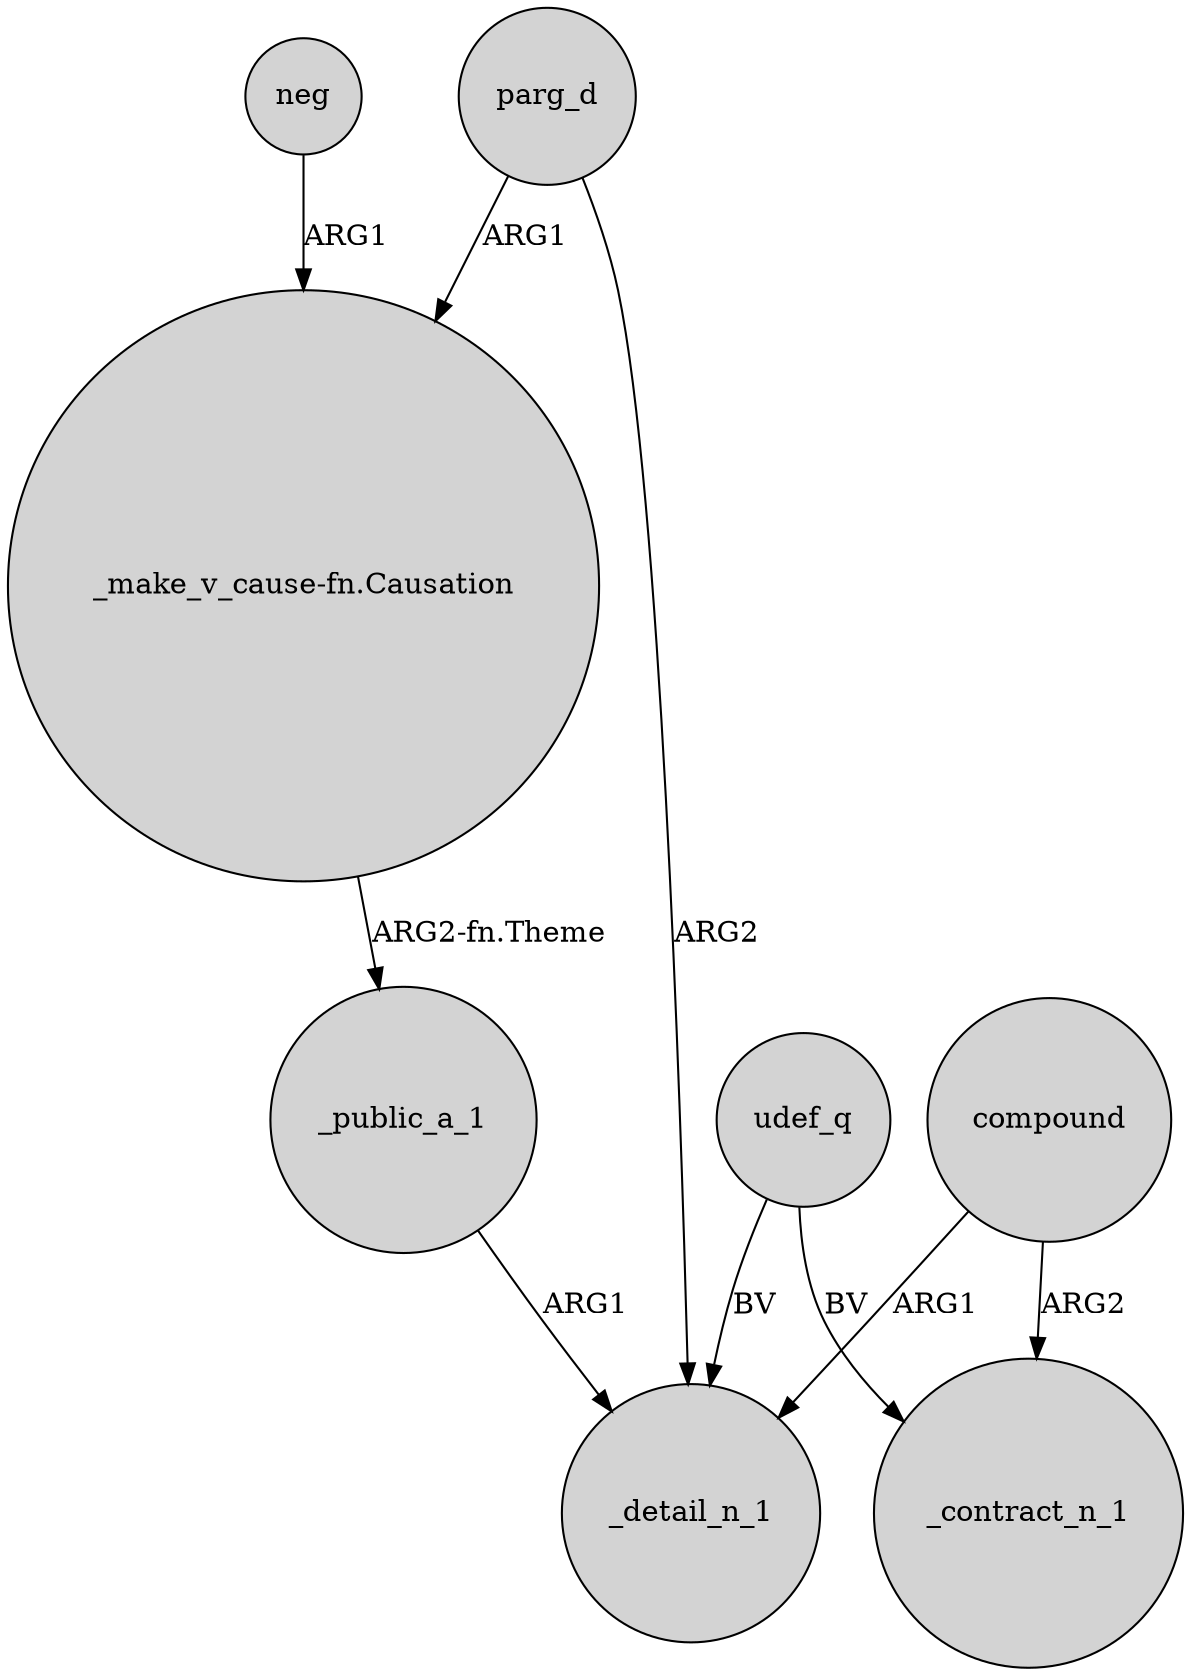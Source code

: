 digraph {
	node [shape=circle style=filled]
	neg -> "_make_v_cause-fn.Causation" [label=ARG1]
	"_make_v_cause-fn.Causation" -> _public_a_1 [label="ARG2-fn.Theme"]
	parg_d -> _detail_n_1 [label=ARG2]
	udef_q -> _detail_n_1 [label=BV]
	udef_q -> _contract_n_1 [label=BV]
	_public_a_1 -> _detail_n_1 [label=ARG1]
	parg_d -> "_make_v_cause-fn.Causation" [label=ARG1]
	compound -> _contract_n_1 [label=ARG2]
	compound -> _detail_n_1 [label=ARG1]
}
